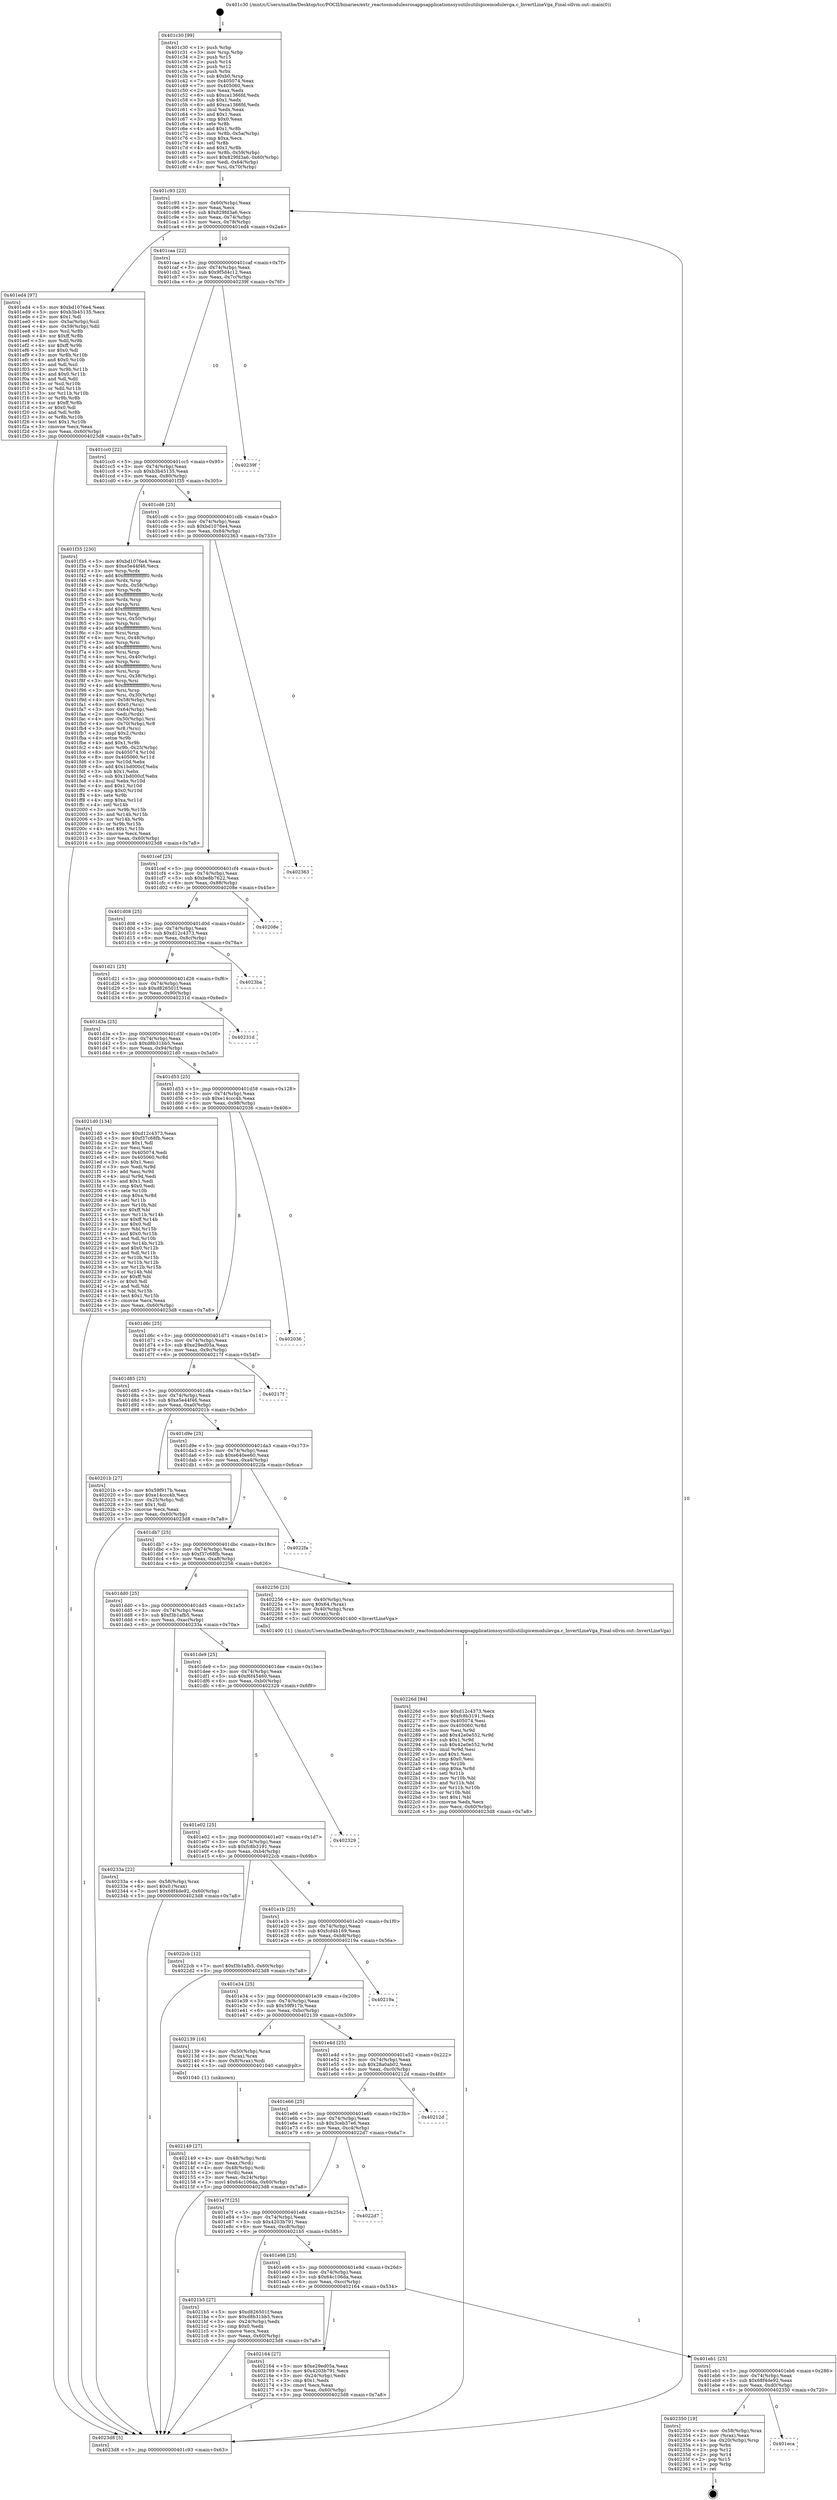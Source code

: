 digraph "0x401c30" {
  label = "0x401c30 (/mnt/c/Users/mathe/Desktop/tcc/POCII/binaries/extr_reactosmodulesrosappsapplicationssysutilsutilspicemodulevga.c_InvertLineVga_Final-ollvm.out::main(0))"
  labelloc = "t"
  node[shape=record]

  Entry [label="",width=0.3,height=0.3,shape=circle,fillcolor=black,style=filled]
  "0x401c93" [label="{
     0x401c93 [23]\l
     | [instrs]\l
     &nbsp;&nbsp;0x401c93 \<+3\>: mov -0x60(%rbp),%eax\l
     &nbsp;&nbsp;0x401c96 \<+2\>: mov %eax,%ecx\l
     &nbsp;&nbsp;0x401c98 \<+6\>: sub $0x829fd3a6,%ecx\l
     &nbsp;&nbsp;0x401c9e \<+3\>: mov %eax,-0x74(%rbp)\l
     &nbsp;&nbsp;0x401ca1 \<+3\>: mov %ecx,-0x78(%rbp)\l
     &nbsp;&nbsp;0x401ca4 \<+6\>: je 0000000000401ed4 \<main+0x2a4\>\l
  }"]
  "0x401ed4" [label="{
     0x401ed4 [97]\l
     | [instrs]\l
     &nbsp;&nbsp;0x401ed4 \<+5\>: mov $0xbd1076e4,%eax\l
     &nbsp;&nbsp;0x401ed9 \<+5\>: mov $0xb3b45135,%ecx\l
     &nbsp;&nbsp;0x401ede \<+2\>: mov $0x1,%dl\l
     &nbsp;&nbsp;0x401ee0 \<+4\>: mov -0x5a(%rbp),%sil\l
     &nbsp;&nbsp;0x401ee4 \<+4\>: mov -0x59(%rbp),%dil\l
     &nbsp;&nbsp;0x401ee8 \<+3\>: mov %sil,%r8b\l
     &nbsp;&nbsp;0x401eeb \<+4\>: xor $0xff,%r8b\l
     &nbsp;&nbsp;0x401eef \<+3\>: mov %dil,%r9b\l
     &nbsp;&nbsp;0x401ef2 \<+4\>: xor $0xff,%r9b\l
     &nbsp;&nbsp;0x401ef6 \<+3\>: xor $0x0,%dl\l
     &nbsp;&nbsp;0x401ef9 \<+3\>: mov %r8b,%r10b\l
     &nbsp;&nbsp;0x401efc \<+4\>: and $0x0,%r10b\l
     &nbsp;&nbsp;0x401f00 \<+3\>: and %dl,%sil\l
     &nbsp;&nbsp;0x401f03 \<+3\>: mov %r9b,%r11b\l
     &nbsp;&nbsp;0x401f06 \<+4\>: and $0x0,%r11b\l
     &nbsp;&nbsp;0x401f0a \<+3\>: and %dl,%dil\l
     &nbsp;&nbsp;0x401f0d \<+3\>: or %sil,%r10b\l
     &nbsp;&nbsp;0x401f10 \<+3\>: or %dil,%r11b\l
     &nbsp;&nbsp;0x401f13 \<+3\>: xor %r11b,%r10b\l
     &nbsp;&nbsp;0x401f16 \<+3\>: or %r9b,%r8b\l
     &nbsp;&nbsp;0x401f19 \<+4\>: xor $0xff,%r8b\l
     &nbsp;&nbsp;0x401f1d \<+3\>: or $0x0,%dl\l
     &nbsp;&nbsp;0x401f20 \<+3\>: and %dl,%r8b\l
     &nbsp;&nbsp;0x401f23 \<+3\>: or %r8b,%r10b\l
     &nbsp;&nbsp;0x401f26 \<+4\>: test $0x1,%r10b\l
     &nbsp;&nbsp;0x401f2a \<+3\>: cmovne %ecx,%eax\l
     &nbsp;&nbsp;0x401f2d \<+3\>: mov %eax,-0x60(%rbp)\l
     &nbsp;&nbsp;0x401f30 \<+5\>: jmp 00000000004023d8 \<main+0x7a8\>\l
  }"]
  "0x401caa" [label="{
     0x401caa [22]\l
     | [instrs]\l
     &nbsp;&nbsp;0x401caa \<+5\>: jmp 0000000000401caf \<main+0x7f\>\l
     &nbsp;&nbsp;0x401caf \<+3\>: mov -0x74(%rbp),%eax\l
     &nbsp;&nbsp;0x401cb2 \<+5\>: sub $0x9f5d4c12,%eax\l
     &nbsp;&nbsp;0x401cb7 \<+3\>: mov %eax,-0x7c(%rbp)\l
     &nbsp;&nbsp;0x401cba \<+6\>: je 000000000040239f \<main+0x76f\>\l
  }"]
  "0x4023d8" [label="{
     0x4023d8 [5]\l
     | [instrs]\l
     &nbsp;&nbsp;0x4023d8 \<+5\>: jmp 0000000000401c93 \<main+0x63\>\l
  }"]
  "0x401c30" [label="{
     0x401c30 [99]\l
     | [instrs]\l
     &nbsp;&nbsp;0x401c30 \<+1\>: push %rbp\l
     &nbsp;&nbsp;0x401c31 \<+3\>: mov %rsp,%rbp\l
     &nbsp;&nbsp;0x401c34 \<+2\>: push %r15\l
     &nbsp;&nbsp;0x401c36 \<+2\>: push %r14\l
     &nbsp;&nbsp;0x401c38 \<+2\>: push %r12\l
     &nbsp;&nbsp;0x401c3a \<+1\>: push %rbx\l
     &nbsp;&nbsp;0x401c3b \<+7\>: sub $0xb0,%rsp\l
     &nbsp;&nbsp;0x401c42 \<+7\>: mov 0x405074,%eax\l
     &nbsp;&nbsp;0x401c49 \<+7\>: mov 0x405060,%ecx\l
     &nbsp;&nbsp;0x401c50 \<+2\>: mov %eax,%edx\l
     &nbsp;&nbsp;0x401c52 \<+6\>: sub $0xca1366fd,%edx\l
     &nbsp;&nbsp;0x401c58 \<+3\>: sub $0x1,%edx\l
     &nbsp;&nbsp;0x401c5b \<+6\>: add $0xca1366fd,%edx\l
     &nbsp;&nbsp;0x401c61 \<+3\>: imul %edx,%eax\l
     &nbsp;&nbsp;0x401c64 \<+3\>: and $0x1,%eax\l
     &nbsp;&nbsp;0x401c67 \<+3\>: cmp $0x0,%eax\l
     &nbsp;&nbsp;0x401c6a \<+4\>: sete %r8b\l
     &nbsp;&nbsp;0x401c6e \<+4\>: and $0x1,%r8b\l
     &nbsp;&nbsp;0x401c72 \<+4\>: mov %r8b,-0x5a(%rbp)\l
     &nbsp;&nbsp;0x401c76 \<+3\>: cmp $0xa,%ecx\l
     &nbsp;&nbsp;0x401c79 \<+4\>: setl %r8b\l
     &nbsp;&nbsp;0x401c7d \<+4\>: and $0x1,%r8b\l
     &nbsp;&nbsp;0x401c81 \<+4\>: mov %r8b,-0x59(%rbp)\l
     &nbsp;&nbsp;0x401c85 \<+7\>: movl $0x829fd3a6,-0x60(%rbp)\l
     &nbsp;&nbsp;0x401c8c \<+3\>: mov %edi,-0x64(%rbp)\l
     &nbsp;&nbsp;0x401c8f \<+4\>: mov %rsi,-0x70(%rbp)\l
  }"]
  Exit [label="",width=0.3,height=0.3,shape=circle,fillcolor=black,style=filled,peripheries=2]
  "0x40239f" [label="{
     0x40239f\l
  }", style=dashed]
  "0x401cc0" [label="{
     0x401cc0 [22]\l
     | [instrs]\l
     &nbsp;&nbsp;0x401cc0 \<+5\>: jmp 0000000000401cc5 \<main+0x95\>\l
     &nbsp;&nbsp;0x401cc5 \<+3\>: mov -0x74(%rbp),%eax\l
     &nbsp;&nbsp;0x401cc8 \<+5\>: sub $0xb3b45135,%eax\l
     &nbsp;&nbsp;0x401ccd \<+3\>: mov %eax,-0x80(%rbp)\l
     &nbsp;&nbsp;0x401cd0 \<+6\>: je 0000000000401f35 \<main+0x305\>\l
  }"]
  "0x401eca" [label="{
     0x401eca\l
  }", style=dashed]
  "0x401f35" [label="{
     0x401f35 [230]\l
     | [instrs]\l
     &nbsp;&nbsp;0x401f35 \<+5\>: mov $0xbd1076e4,%eax\l
     &nbsp;&nbsp;0x401f3a \<+5\>: mov $0xe5e44f46,%ecx\l
     &nbsp;&nbsp;0x401f3f \<+3\>: mov %rsp,%rdx\l
     &nbsp;&nbsp;0x401f42 \<+4\>: add $0xfffffffffffffff0,%rdx\l
     &nbsp;&nbsp;0x401f46 \<+3\>: mov %rdx,%rsp\l
     &nbsp;&nbsp;0x401f49 \<+4\>: mov %rdx,-0x58(%rbp)\l
     &nbsp;&nbsp;0x401f4d \<+3\>: mov %rsp,%rdx\l
     &nbsp;&nbsp;0x401f50 \<+4\>: add $0xfffffffffffffff0,%rdx\l
     &nbsp;&nbsp;0x401f54 \<+3\>: mov %rdx,%rsp\l
     &nbsp;&nbsp;0x401f57 \<+3\>: mov %rsp,%rsi\l
     &nbsp;&nbsp;0x401f5a \<+4\>: add $0xfffffffffffffff0,%rsi\l
     &nbsp;&nbsp;0x401f5e \<+3\>: mov %rsi,%rsp\l
     &nbsp;&nbsp;0x401f61 \<+4\>: mov %rsi,-0x50(%rbp)\l
     &nbsp;&nbsp;0x401f65 \<+3\>: mov %rsp,%rsi\l
     &nbsp;&nbsp;0x401f68 \<+4\>: add $0xfffffffffffffff0,%rsi\l
     &nbsp;&nbsp;0x401f6c \<+3\>: mov %rsi,%rsp\l
     &nbsp;&nbsp;0x401f6f \<+4\>: mov %rsi,-0x48(%rbp)\l
     &nbsp;&nbsp;0x401f73 \<+3\>: mov %rsp,%rsi\l
     &nbsp;&nbsp;0x401f76 \<+4\>: add $0xfffffffffffffff0,%rsi\l
     &nbsp;&nbsp;0x401f7a \<+3\>: mov %rsi,%rsp\l
     &nbsp;&nbsp;0x401f7d \<+4\>: mov %rsi,-0x40(%rbp)\l
     &nbsp;&nbsp;0x401f81 \<+3\>: mov %rsp,%rsi\l
     &nbsp;&nbsp;0x401f84 \<+4\>: add $0xfffffffffffffff0,%rsi\l
     &nbsp;&nbsp;0x401f88 \<+3\>: mov %rsi,%rsp\l
     &nbsp;&nbsp;0x401f8b \<+4\>: mov %rsi,-0x38(%rbp)\l
     &nbsp;&nbsp;0x401f8f \<+3\>: mov %rsp,%rsi\l
     &nbsp;&nbsp;0x401f92 \<+4\>: add $0xfffffffffffffff0,%rsi\l
     &nbsp;&nbsp;0x401f96 \<+3\>: mov %rsi,%rsp\l
     &nbsp;&nbsp;0x401f99 \<+4\>: mov %rsi,-0x30(%rbp)\l
     &nbsp;&nbsp;0x401f9d \<+4\>: mov -0x58(%rbp),%rsi\l
     &nbsp;&nbsp;0x401fa1 \<+6\>: movl $0x0,(%rsi)\l
     &nbsp;&nbsp;0x401fa7 \<+3\>: mov -0x64(%rbp),%edi\l
     &nbsp;&nbsp;0x401faa \<+2\>: mov %edi,(%rdx)\l
     &nbsp;&nbsp;0x401fac \<+4\>: mov -0x50(%rbp),%rsi\l
     &nbsp;&nbsp;0x401fb0 \<+4\>: mov -0x70(%rbp),%r8\l
     &nbsp;&nbsp;0x401fb4 \<+3\>: mov %r8,(%rsi)\l
     &nbsp;&nbsp;0x401fb7 \<+3\>: cmpl $0x2,(%rdx)\l
     &nbsp;&nbsp;0x401fba \<+4\>: setne %r9b\l
     &nbsp;&nbsp;0x401fbe \<+4\>: and $0x1,%r9b\l
     &nbsp;&nbsp;0x401fc2 \<+4\>: mov %r9b,-0x25(%rbp)\l
     &nbsp;&nbsp;0x401fc6 \<+8\>: mov 0x405074,%r10d\l
     &nbsp;&nbsp;0x401fce \<+8\>: mov 0x405060,%r11d\l
     &nbsp;&nbsp;0x401fd6 \<+3\>: mov %r10d,%ebx\l
     &nbsp;&nbsp;0x401fd9 \<+6\>: add $0x1bd000cf,%ebx\l
     &nbsp;&nbsp;0x401fdf \<+3\>: sub $0x1,%ebx\l
     &nbsp;&nbsp;0x401fe2 \<+6\>: sub $0x1bd000cf,%ebx\l
     &nbsp;&nbsp;0x401fe8 \<+4\>: imul %ebx,%r10d\l
     &nbsp;&nbsp;0x401fec \<+4\>: and $0x1,%r10d\l
     &nbsp;&nbsp;0x401ff0 \<+4\>: cmp $0x0,%r10d\l
     &nbsp;&nbsp;0x401ff4 \<+4\>: sete %r9b\l
     &nbsp;&nbsp;0x401ff8 \<+4\>: cmp $0xa,%r11d\l
     &nbsp;&nbsp;0x401ffc \<+4\>: setl %r14b\l
     &nbsp;&nbsp;0x402000 \<+3\>: mov %r9b,%r15b\l
     &nbsp;&nbsp;0x402003 \<+3\>: and %r14b,%r15b\l
     &nbsp;&nbsp;0x402006 \<+3\>: xor %r14b,%r9b\l
     &nbsp;&nbsp;0x402009 \<+3\>: or %r9b,%r15b\l
     &nbsp;&nbsp;0x40200c \<+4\>: test $0x1,%r15b\l
     &nbsp;&nbsp;0x402010 \<+3\>: cmovne %ecx,%eax\l
     &nbsp;&nbsp;0x402013 \<+3\>: mov %eax,-0x60(%rbp)\l
     &nbsp;&nbsp;0x402016 \<+5\>: jmp 00000000004023d8 \<main+0x7a8\>\l
  }"]
  "0x401cd6" [label="{
     0x401cd6 [25]\l
     | [instrs]\l
     &nbsp;&nbsp;0x401cd6 \<+5\>: jmp 0000000000401cdb \<main+0xab\>\l
     &nbsp;&nbsp;0x401cdb \<+3\>: mov -0x74(%rbp),%eax\l
     &nbsp;&nbsp;0x401cde \<+5\>: sub $0xbd1076e4,%eax\l
     &nbsp;&nbsp;0x401ce3 \<+6\>: mov %eax,-0x84(%rbp)\l
     &nbsp;&nbsp;0x401ce9 \<+6\>: je 0000000000402363 \<main+0x733\>\l
  }"]
  "0x402350" [label="{
     0x402350 [19]\l
     | [instrs]\l
     &nbsp;&nbsp;0x402350 \<+4\>: mov -0x58(%rbp),%rax\l
     &nbsp;&nbsp;0x402354 \<+2\>: mov (%rax),%eax\l
     &nbsp;&nbsp;0x402356 \<+4\>: lea -0x20(%rbp),%rsp\l
     &nbsp;&nbsp;0x40235a \<+1\>: pop %rbx\l
     &nbsp;&nbsp;0x40235b \<+2\>: pop %r12\l
     &nbsp;&nbsp;0x40235d \<+2\>: pop %r14\l
     &nbsp;&nbsp;0x40235f \<+2\>: pop %r15\l
     &nbsp;&nbsp;0x402361 \<+1\>: pop %rbp\l
     &nbsp;&nbsp;0x402362 \<+1\>: ret\l
  }"]
  "0x402363" [label="{
     0x402363\l
  }", style=dashed]
  "0x401cef" [label="{
     0x401cef [25]\l
     | [instrs]\l
     &nbsp;&nbsp;0x401cef \<+5\>: jmp 0000000000401cf4 \<main+0xc4\>\l
     &nbsp;&nbsp;0x401cf4 \<+3\>: mov -0x74(%rbp),%eax\l
     &nbsp;&nbsp;0x401cf7 \<+5\>: sub $0xbe8b7622,%eax\l
     &nbsp;&nbsp;0x401cfc \<+6\>: mov %eax,-0x88(%rbp)\l
     &nbsp;&nbsp;0x401d02 \<+6\>: je 000000000040208e \<main+0x45e\>\l
  }"]
  "0x40226d" [label="{
     0x40226d [94]\l
     | [instrs]\l
     &nbsp;&nbsp;0x40226d \<+5\>: mov $0xd12c4373,%ecx\l
     &nbsp;&nbsp;0x402272 \<+5\>: mov $0xfc8b3191,%edx\l
     &nbsp;&nbsp;0x402277 \<+7\>: mov 0x405074,%esi\l
     &nbsp;&nbsp;0x40227e \<+8\>: mov 0x405060,%r8d\l
     &nbsp;&nbsp;0x402286 \<+3\>: mov %esi,%r9d\l
     &nbsp;&nbsp;0x402289 \<+7\>: add $0x42e0e552,%r9d\l
     &nbsp;&nbsp;0x402290 \<+4\>: sub $0x1,%r9d\l
     &nbsp;&nbsp;0x402294 \<+7\>: sub $0x42e0e552,%r9d\l
     &nbsp;&nbsp;0x40229b \<+4\>: imul %r9d,%esi\l
     &nbsp;&nbsp;0x40229f \<+3\>: and $0x1,%esi\l
     &nbsp;&nbsp;0x4022a2 \<+3\>: cmp $0x0,%esi\l
     &nbsp;&nbsp;0x4022a5 \<+4\>: sete %r10b\l
     &nbsp;&nbsp;0x4022a9 \<+4\>: cmp $0xa,%r8d\l
     &nbsp;&nbsp;0x4022ad \<+4\>: setl %r11b\l
     &nbsp;&nbsp;0x4022b1 \<+3\>: mov %r10b,%bl\l
     &nbsp;&nbsp;0x4022b4 \<+3\>: and %r11b,%bl\l
     &nbsp;&nbsp;0x4022b7 \<+3\>: xor %r11b,%r10b\l
     &nbsp;&nbsp;0x4022ba \<+3\>: or %r10b,%bl\l
     &nbsp;&nbsp;0x4022bd \<+3\>: test $0x1,%bl\l
     &nbsp;&nbsp;0x4022c0 \<+3\>: cmovne %edx,%ecx\l
     &nbsp;&nbsp;0x4022c3 \<+3\>: mov %ecx,-0x60(%rbp)\l
     &nbsp;&nbsp;0x4022c6 \<+5\>: jmp 00000000004023d8 \<main+0x7a8\>\l
  }"]
  "0x40208e" [label="{
     0x40208e\l
  }", style=dashed]
  "0x401d08" [label="{
     0x401d08 [25]\l
     | [instrs]\l
     &nbsp;&nbsp;0x401d08 \<+5\>: jmp 0000000000401d0d \<main+0xdd\>\l
     &nbsp;&nbsp;0x401d0d \<+3\>: mov -0x74(%rbp),%eax\l
     &nbsp;&nbsp;0x401d10 \<+5\>: sub $0xd12c4373,%eax\l
     &nbsp;&nbsp;0x401d15 \<+6\>: mov %eax,-0x8c(%rbp)\l
     &nbsp;&nbsp;0x401d1b \<+6\>: je 00000000004023ba \<main+0x78a\>\l
  }"]
  "0x401eb1" [label="{
     0x401eb1 [25]\l
     | [instrs]\l
     &nbsp;&nbsp;0x401eb1 \<+5\>: jmp 0000000000401eb6 \<main+0x286\>\l
     &nbsp;&nbsp;0x401eb6 \<+3\>: mov -0x74(%rbp),%eax\l
     &nbsp;&nbsp;0x401eb9 \<+5\>: sub $0x68f4de92,%eax\l
     &nbsp;&nbsp;0x401ebe \<+6\>: mov %eax,-0xd0(%rbp)\l
     &nbsp;&nbsp;0x401ec4 \<+6\>: je 0000000000402350 \<main+0x720\>\l
  }"]
  "0x4023ba" [label="{
     0x4023ba\l
  }", style=dashed]
  "0x401d21" [label="{
     0x401d21 [25]\l
     | [instrs]\l
     &nbsp;&nbsp;0x401d21 \<+5\>: jmp 0000000000401d26 \<main+0xf6\>\l
     &nbsp;&nbsp;0x401d26 \<+3\>: mov -0x74(%rbp),%eax\l
     &nbsp;&nbsp;0x401d29 \<+5\>: sub $0xd826501f,%eax\l
     &nbsp;&nbsp;0x401d2e \<+6\>: mov %eax,-0x90(%rbp)\l
     &nbsp;&nbsp;0x401d34 \<+6\>: je 000000000040231d \<main+0x6ed\>\l
  }"]
  "0x402164" [label="{
     0x402164 [27]\l
     | [instrs]\l
     &nbsp;&nbsp;0x402164 \<+5\>: mov $0xe29ed05a,%eax\l
     &nbsp;&nbsp;0x402169 \<+5\>: mov $0x4203b791,%ecx\l
     &nbsp;&nbsp;0x40216e \<+3\>: mov -0x24(%rbp),%edx\l
     &nbsp;&nbsp;0x402171 \<+3\>: cmp $0x1,%edx\l
     &nbsp;&nbsp;0x402174 \<+3\>: cmovl %ecx,%eax\l
     &nbsp;&nbsp;0x402177 \<+3\>: mov %eax,-0x60(%rbp)\l
     &nbsp;&nbsp;0x40217a \<+5\>: jmp 00000000004023d8 \<main+0x7a8\>\l
  }"]
  "0x40231d" [label="{
     0x40231d\l
  }", style=dashed]
  "0x401d3a" [label="{
     0x401d3a [25]\l
     | [instrs]\l
     &nbsp;&nbsp;0x401d3a \<+5\>: jmp 0000000000401d3f \<main+0x10f\>\l
     &nbsp;&nbsp;0x401d3f \<+3\>: mov -0x74(%rbp),%eax\l
     &nbsp;&nbsp;0x401d42 \<+5\>: sub $0xd8b31bb5,%eax\l
     &nbsp;&nbsp;0x401d47 \<+6\>: mov %eax,-0x94(%rbp)\l
     &nbsp;&nbsp;0x401d4d \<+6\>: je 00000000004021d0 \<main+0x5a0\>\l
  }"]
  "0x401e98" [label="{
     0x401e98 [25]\l
     | [instrs]\l
     &nbsp;&nbsp;0x401e98 \<+5\>: jmp 0000000000401e9d \<main+0x26d\>\l
     &nbsp;&nbsp;0x401e9d \<+3\>: mov -0x74(%rbp),%eax\l
     &nbsp;&nbsp;0x401ea0 \<+5\>: sub $0x64c106da,%eax\l
     &nbsp;&nbsp;0x401ea5 \<+6\>: mov %eax,-0xcc(%rbp)\l
     &nbsp;&nbsp;0x401eab \<+6\>: je 0000000000402164 \<main+0x534\>\l
  }"]
  "0x4021d0" [label="{
     0x4021d0 [134]\l
     | [instrs]\l
     &nbsp;&nbsp;0x4021d0 \<+5\>: mov $0xd12c4373,%eax\l
     &nbsp;&nbsp;0x4021d5 \<+5\>: mov $0xf37c68fb,%ecx\l
     &nbsp;&nbsp;0x4021da \<+2\>: mov $0x1,%dl\l
     &nbsp;&nbsp;0x4021dc \<+2\>: xor %esi,%esi\l
     &nbsp;&nbsp;0x4021de \<+7\>: mov 0x405074,%edi\l
     &nbsp;&nbsp;0x4021e5 \<+8\>: mov 0x405060,%r8d\l
     &nbsp;&nbsp;0x4021ed \<+3\>: sub $0x1,%esi\l
     &nbsp;&nbsp;0x4021f0 \<+3\>: mov %edi,%r9d\l
     &nbsp;&nbsp;0x4021f3 \<+3\>: add %esi,%r9d\l
     &nbsp;&nbsp;0x4021f6 \<+4\>: imul %r9d,%edi\l
     &nbsp;&nbsp;0x4021fa \<+3\>: and $0x1,%edi\l
     &nbsp;&nbsp;0x4021fd \<+3\>: cmp $0x0,%edi\l
     &nbsp;&nbsp;0x402200 \<+4\>: sete %r10b\l
     &nbsp;&nbsp;0x402204 \<+4\>: cmp $0xa,%r8d\l
     &nbsp;&nbsp;0x402208 \<+4\>: setl %r11b\l
     &nbsp;&nbsp;0x40220c \<+3\>: mov %r10b,%bl\l
     &nbsp;&nbsp;0x40220f \<+3\>: xor $0xff,%bl\l
     &nbsp;&nbsp;0x402212 \<+3\>: mov %r11b,%r14b\l
     &nbsp;&nbsp;0x402215 \<+4\>: xor $0xff,%r14b\l
     &nbsp;&nbsp;0x402219 \<+3\>: xor $0x0,%dl\l
     &nbsp;&nbsp;0x40221c \<+3\>: mov %bl,%r15b\l
     &nbsp;&nbsp;0x40221f \<+4\>: and $0x0,%r15b\l
     &nbsp;&nbsp;0x402223 \<+3\>: and %dl,%r10b\l
     &nbsp;&nbsp;0x402226 \<+3\>: mov %r14b,%r12b\l
     &nbsp;&nbsp;0x402229 \<+4\>: and $0x0,%r12b\l
     &nbsp;&nbsp;0x40222d \<+3\>: and %dl,%r11b\l
     &nbsp;&nbsp;0x402230 \<+3\>: or %r10b,%r15b\l
     &nbsp;&nbsp;0x402233 \<+3\>: or %r11b,%r12b\l
     &nbsp;&nbsp;0x402236 \<+3\>: xor %r12b,%r15b\l
     &nbsp;&nbsp;0x402239 \<+3\>: or %r14b,%bl\l
     &nbsp;&nbsp;0x40223c \<+3\>: xor $0xff,%bl\l
     &nbsp;&nbsp;0x40223f \<+3\>: or $0x0,%dl\l
     &nbsp;&nbsp;0x402242 \<+2\>: and %dl,%bl\l
     &nbsp;&nbsp;0x402244 \<+3\>: or %bl,%r15b\l
     &nbsp;&nbsp;0x402247 \<+4\>: test $0x1,%r15b\l
     &nbsp;&nbsp;0x40224b \<+3\>: cmovne %ecx,%eax\l
     &nbsp;&nbsp;0x40224e \<+3\>: mov %eax,-0x60(%rbp)\l
     &nbsp;&nbsp;0x402251 \<+5\>: jmp 00000000004023d8 \<main+0x7a8\>\l
  }"]
  "0x401d53" [label="{
     0x401d53 [25]\l
     | [instrs]\l
     &nbsp;&nbsp;0x401d53 \<+5\>: jmp 0000000000401d58 \<main+0x128\>\l
     &nbsp;&nbsp;0x401d58 \<+3\>: mov -0x74(%rbp),%eax\l
     &nbsp;&nbsp;0x401d5b \<+5\>: sub $0xe14ccc4b,%eax\l
     &nbsp;&nbsp;0x401d60 \<+6\>: mov %eax,-0x98(%rbp)\l
     &nbsp;&nbsp;0x401d66 \<+6\>: je 0000000000402036 \<main+0x406\>\l
  }"]
  "0x4021b5" [label="{
     0x4021b5 [27]\l
     | [instrs]\l
     &nbsp;&nbsp;0x4021b5 \<+5\>: mov $0xd826501f,%eax\l
     &nbsp;&nbsp;0x4021ba \<+5\>: mov $0xd8b31bb5,%ecx\l
     &nbsp;&nbsp;0x4021bf \<+3\>: mov -0x24(%rbp),%edx\l
     &nbsp;&nbsp;0x4021c2 \<+3\>: cmp $0x0,%edx\l
     &nbsp;&nbsp;0x4021c5 \<+3\>: cmove %ecx,%eax\l
     &nbsp;&nbsp;0x4021c8 \<+3\>: mov %eax,-0x60(%rbp)\l
     &nbsp;&nbsp;0x4021cb \<+5\>: jmp 00000000004023d8 \<main+0x7a8\>\l
  }"]
  "0x402036" [label="{
     0x402036\l
  }", style=dashed]
  "0x401d6c" [label="{
     0x401d6c [25]\l
     | [instrs]\l
     &nbsp;&nbsp;0x401d6c \<+5\>: jmp 0000000000401d71 \<main+0x141\>\l
     &nbsp;&nbsp;0x401d71 \<+3\>: mov -0x74(%rbp),%eax\l
     &nbsp;&nbsp;0x401d74 \<+5\>: sub $0xe29ed05a,%eax\l
     &nbsp;&nbsp;0x401d79 \<+6\>: mov %eax,-0x9c(%rbp)\l
     &nbsp;&nbsp;0x401d7f \<+6\>: je 000000000040217f \<main+0x54f\>\l
  }"]
  "0x401e7f" [label="{
     0x401e7f [25]\l
     | [instrs]\l
     &nbsp;&nbsp;0x401e7f \<+5\>: jmp 0000000000401e84 \<main+0x254\>\l
     &nbsp;&nbsp;0x401e84 \<+3\>: mov -0x74(%rbp),%eax\l
     &nbsp;&nbsp;0x401e87 \<+5\>: sub $0x4203b791,%eax\l
     &nbsp;&nbsp;0x401e8c \<+6\>: mov %eax,-0xc8(%rbp)\l
     &nbsp;&nbsp;0x401e92 \<+6\>: je 00000000004021b5 \<main+0x585\>\l
  }"]
  "0x40217f" [label="{
     0x40217f\l
  }", style=dashed]
  "0x401d85" [label="{
     0x401d85 [25]\l
     | [instrs]\l
     &nbsp;&nbsp;0x401d85 \<+5\>: jmp 0000000000401d8a \<main+0x15a\>\l
     &nbsp;&nbsp;0x401d8a \<+3\>: mov -0x74(%rbp),%eax\l
     &nbsp;&nbsp;0x401d8d \<+5\>: sub $0xe5e44f46,%eax\l
     &nbsp;&nbsp;0x401d92 \<+6\>: mov %eax,-0xa0(%rbp)\l
     &nbsp;&nbsp;0x401d98 \<+6\>: je 000000000040201b \<main+0x3eb\>\l
  }"]
  "0x4022d7" [label="{
     0x4022d7\l
  }", style=dashed]
  "0x40201b" [label="{
     0x40201b [27]\l
     | [instrs]\l
     &nbsp;&nbsp;0x40201b \<+5\>: mov $0x59f917b,%eax\l
     &nbsp;&nbsp;0x402020 \<+5\>: mov $0xe14ccc4b,%ecx\l
     &nbsp;&nbsp;0x402025 \<+3\>: mov -0x25(%rbp),%dl\l
     &nbsp;&nbsp;0x402028 \<+3\>: test $0x1,%dl\l
     &nbsp;&nbsp;0x40202b \<+3\>: cmovne %ecx,%eax\l
     &nbsp;&nbsp;0x40202e \<+3\>: mov %eax,-0x60(%rbp)\l
     &nbsp;&nbsp;0x402031 \<+5\>: jmp 00000000004023d8 \<main+0x7a8\>\l
  }"]
  "0x401d9e" [label="{
     0x401d9e [25]\l
     | [instrs]\l
     &nbsp;&nbsp;0x401d9e \<+5\>: jmp 0000000000401da3 \<main+0x173\>\l
     &nbsp;&nbsp;0x401da3 \<+3\>: mov -0x74(%rbp),%eax\l
     &nbsp;&nbsp;0x401da6 \<+5\>: sub $0xe640ee60,%eax\l
     &nbsp;&nbsp;0x401dab \<+6\>: mov %eax,-0xa4(%rbp)\l
     &nbsp;&nbsp;0x401db1 \<+6\>: je 00000000004022fa \<main+0x6ca\>\l
  }"]
  "0x401e66" [label="{
     0x401e66 [25]\l
     | [instrs]\l
     &nbsp;&nbsp;0x401e66 \<+5\>: jmp 0000000000401e6b \<main+0x23b\>\l
     &nbsp;&nbsp;0x401e6b \<+3\>: mov -0x74(%rbp),%eax\l
     &nbsp;&nbsp;0x401e6e \<+5\>: sub $0x3ceb37e6,%eax\l
     &nbsp;&nbsp;0x401e73 \<+6\>: mov %eax,-0xc4(%rbp)\l
     &nbsp;&nbsp;0x401e79 \<+6\>: je 00000000004022d7 \<main+0x6a7\>\l
  }"]
  "0x4022fa" [label="{
     0x4022fa\l
  }", style=dashed]
  "0x401db7" [label="{
     0x401db7 [25]\l
     | [instrs]\l
     &nbsp;&nbsp;0x401db7 \<+5\>: jmp 0000000000401dbc \<main+0x18c\>\l
     &nbsp;&nbsp;0x401dbc \<+3\>: mov -0x74(%rbp),%eax\l
     &nbsp;&nbsp;0x401dbf \<+5\>: sub $0xf37c68fb,%eax\l
     &nbsp;&nbsp;0x401dc4 \<+6\>: mov %eax,-0xa8(%rbp)\l
     &nbsp;&nbsp;0x401dca \<+6\>: je 0000000000402256 \<main+0x626\>\l
  }"]
  "0x40212d" [label="{
     0x40212d\l
  }", style=dashed]
  "0x402256" [label="{
     0x402256 [23]\l
     | [instrs]\l
     &nbsp;&nbsp;0x402256 \<+4\>: mov -0x40(%rbp),%rax\l
     &nbsp;&nbsp;0x40225a \<+7\>: movq $0x64,(%rax)\l
     &nbsp;&nbsp;0x402261 \<+4\>: mov -0x40(%rbp),%rax\l
     &nbsp;&nbsp;0x402265 \<+3\>: mov (%rax),%rdi\l
     &nbsp;&nbsp;0x402268 \<+5\>: call 0000000000401400 \<InvertLineVga\>\l
     | [calls]\l
     &nbsp;&nbsp;0x401400 \{1\} (/mnt/c/Users/mathe/Desktop/tcc/POCII/binaries/extr_reactosmodulesrosappsapplicationssysutilsutilspicemodulevga.c_InvertLineVga_Final-ollvm.out::InvertLineVga)\l
  }"]
  "0x401dd0" [label="{
     0x401dd0 [25]\l
     | [instrs]\l
     &nbsp;&nbsp;0x401dd0 \<+5\>: jmp 0000000000401dd5 \<main+0x1a5\>\l
     &nbsp;&nbsp;0x401dd5 \<+3\>: mov -0x74(%rbp),%eax\l
     &nbsp;&nbsp;0x401dd8 \<+5\>: sub $0xf3b1afb5,%eax\l
     &nbsp;&nbsp;0x401ddd \<+6\>: mov %eax,-0xac(%rbp)\l
     &nbsp;&nbsp;0x401de3 \<+6\>: je 000000000040233a \<main+0x70a\>\l
  }"]
  "0x402149" [label="{
     0x402149 [27]\l
     | [instrs]\l
     &nbsp;&nbsp;0x402149 \<+4\>: mov -0x48(%rbp),%rdi\l
     &nbsp;&nbsp;0x40214d \<+2\>: mov %eax,(%rdi)\l
     &nbsp;&nbsp;0x40214f \<+4\>: mov -0x48(%rbp),%rdi\l
     &nbsp;&nbsp;0x402153 \<+2\>: mov (%rdi),%eax\l
     &nbsp;&nbsp;0x402155 \<+3\>: mov %eax,-0x24(%rbp)\l
     &nbsp;&nbsp;0x402158 \<+7\>: movl $0x64c106da,-0x60(%rbp)\l
     &nbsp;&nbsp;0x40215f \<+5\>: jmp 00000000004023d8 \<main+0x7a8\>\l
  }"]
  "0x40233a" [label="{
     0x40233a [22]\l
     | [instrs]\l
     &nbsp;&nbsp;0x40233a \<+4\>: mov -0x58(%rbp),%rax\l
     &nbsp;&nbsp;0x40233e \<+6\>: movl $0x0,(%rax)\l
     &nbsp;&nbsp;0x402344 \<+7\>: movl $0x68f4de92,-0x60(%rbp)\l
     &nbsp;&nbsp;0x40234b \<+5\>: jmp 00000000004023d8 \<main+0x7a8\>\l
  }"]
  "0x401de9" [label="{
     0x401de9 [25]\l
     | [instrs]\l
     &nbsp;&nbsp;0x401de9 \<+5\>: jmp 0000000000401dee \<main+0x1be\>\l
     &nbsp;&nbsp;0x401dee \<+3\>: mov -0x74(%rbp),%eax\l
     &nbsp;&nbsp;0x401df1 \<+5\>: sub $0xf6f45460,%eax\l
     &nbsp;&nbsp;0x401df6 \<+6\>: mov %eax,-0xb0(%rbp)\l
     &nbsp;&nbsp;0x401dfc \<+6\>: je 0000000000402329 \<main+0x6f9\>\l
  }"]
  "0x401e4d" [label="{
     0x401e4d [25]\l
     | [instrs]\l
     &nbsp;&nbsp;0x401e4d \<+5\>: jmp 0000000000401e52 \<main+0x222\>\l
     &nbsp;&nbsp;0x401e52 \<+3\>: mov -0x74(%rbp),%eax\l
     &nbsp;&nbsp;0x401e55 \<+5\>: sub $0x28a0ab02,%eax\l
     &nbsp;&nbsp;0x401e5a \<+6\>: mov %eax,-0xc0(%rbp)\l
     &nbsp;&nbsp;0x401e60 \<+6\>: je 000000000040212d \<main+0x4fd\>\l
  }"]
  "0x402329" [label="{
     0x402329\l
  }", style=dashed]
  "0x401e02" [label="{
     0x401e02 [25]\l
     | [instrs]\l
     &nbsp;&nbsp;0x401e02 \<+5\>: jmp 0000000000401e07 \<main+0x1d7\>\l
     &nbsp;&nbsp;0x401e07 \<+3\>: mov -0x74(%rbp),%eax\l
     &nbsp;&nbsp;0x401e0a \<+5\>: sub $0xfc8b3191,%eax\l
     &nbsp;&nbsp;0x401e0f \<+6\>: mov %eax,-0xb4(%rbp)\l
     &nbsp;&nbsp;0x401e15 \<+6\>: je 00000000004022cb \<main+0x69b\>\l
  }"]
  "0x402139" [label="{
     0x402139 [16]\l
     | [instrs]\l
     &nbsp;&nbsp;0x402139 \<+4\>: mov -0x50(%rbp),%rax\l
     &nbsp;&nbsp;0x40213d \<+3\>: mov (%rax),%rax\l
     &nbsp;&nbsp;0x402140 \<+4\>: mov 0x8(%rax),%rdi\l
     &nbsp;&nbsp;0x402144 \<+5\>: call 0000000000401040 \<atoi@plt\>\l
     | [calls]\l
     &nbsp;&nbsp;0x401040 \{1\} (unknown)\l
  }"]
  "0x4022cb" [label="{
     0x4022cb [12]\l
     | [instrs]\l
     &nbsp;&nbsp;0x4022cb \<+7\>: movl $0xf3b1afb5,-0x60(%rbp)\l
     &nbsp;&nbsp;0x4022d2 \<+5\>: jmp 00000000004023d8 \<main+0x7a8\>\l
  }"]
  "0x401e1b" [label="{
     0x401e1b [25]\l
     | [instrs]\l
     &nbsp;&nbsp;0x401e1b \<+5\>: jmp 0000000000401e20 \<main+0x1f0\>\l
     &nbsp;&nbsp;0x401e20 \<+3\>: mov -0x74(%rbp),%eax\l
     &nbsp;&nbsp;0x401e23 \<+5\>: sub $0xfcd4b169,%eax\l
     &nbsp;&nbsp;0x401e28 \<+6\>: mov %eax,-0xb8(%rbp)\l
     &nbsp;&nbsp;0x401e2e \<+6\>: je 000000000040219a \<main+0x56a\>\l
  }"]
  "0x401e34" [label="{
     0x401e34 [25]\l
     | [instrs]\l
     &nbsp;&nbsp;0x401e34 \<+5\>: jmp 0000000000401e39 \<main+0x209\>\l
     &nbsp;&nbsp;0x401e39 \<+3\>: mov -0x74(%rbp),%eax\l
     &nbsp;&nbsp;0x401e3c \<+5\>: sub $0x59f917b,%eax\l
     &nbsp;&nbsp;0x401e41 \<+6\>: mov %eax,-0xbc(%rbp)\l
     &nbsp;&nbsp;0x401e47 \<+6\>: je 0000000000402139 \<main+0x509\>\l
  }"]
  "0x40219a" [label="{
     0x40219a\l
  }", style=dashed]
  Entry -> "0x401c30" [label=" 1"]
  "0x401c93" -> "0x401ed4" [label=" 1"]
  "0x401c93" -> "0x401caa" [label=" 10"]
  "0x401ed4" -> "0x4023d8" [label=" 1"]
  "0x401c30" -> "0x401c93" [label=" 1"]
  "0x4023d8" -> "0x401c93" [label=" 10"]
  "0x402350" -> Exit [label=" 1"]
  "0x401caa" -> "0x40239f" [label=" 0"]
  "0x401caa" -> "0x401cc0" [label=" 10"]
  "0x401eb1" -> "0x401eca" [label=" 0"]
  "0x401cc0" -> "0x401f35" [label=" 1"]
  "0x401cc0" -> "0x401cd6" [label=" 9"]
  "0x401f35" -> "0x4023d8" [label=" 1"]
  "0x401eb1" -> "0x402350" [label=" 1"]
  "0x401cd6" -> "0x402363" [label=" 0"]
  "0x401cd6" -> "0x401cef" [label=" 9"]
  "0x40233a" -> "0x4023d8" [label=" 1"]
  "0x401cef" -> "0x40208e" [label=" 0"]
  "0x401cef" -> "0x401d08" [label=" 9"]
  "0x4022cb" -> "0x4023d8" [label=" 1"]
  "0x401d08" -> "0x4023ba" [label=" 0"]
  "0x401d08" -> "0x401d21" [label=" 9"]
  "0x40226d" -> "0x4023d8" [label=" 1"]
  "0x401d21" -> "0x40231d" [label=" 0"]
  "0x401d21" -> "0x401d3a" [label=" 9"]
  "0x402256" -> "0x40226d" [label=" 1"]
  "0x401d3a" -> "0x4021d0" [label=" 1"]
  "0x401d3a" -> "0x401d53" [label=" 8"]
  "0x4021b5" -> "0x4023d8" [label=" 1"]
  "0x401d53" -> "0x402036" [label=" 0"]
  "0x401d53" -> "0x401d6c" [label=" 8"]
  "0x402164" -> "0x4023d8" [label=" 1"]
  "0x401d6c" -> "0x40217f" [label=" 0"]
  "0x401d6c" -> "0x401d85" [label=" 8"]
  "0x401e98" -> "0x402164" [label=" 1"]
  "0x401d85" -> "0x40201b" [label=" 1"]
  "0x401d85" -> "0x401d9e" [label=" 7"]
  "0x40201b" -> "0x4023d8" [label=" 1"]
  "0x4021d0" -> "0x4023d8" [label=" 1"]
  "0x401d9e" -> "0x4022fa" [label=" 0"]
  "0x401d9e" -> "0x401db7" [label=" 7"]
  "0x401e7f" -> "0x4021b5" [label=" 1"]
  "0x401db7" -> "0x402256" [label=" 1"]
  "0x401db7" -> "0x401dd0" [label=" 6"]
  "0x401e98" -> "0x401eb1" [label=" 1"]
  "0x401dd0" -> "0x40233a" [label=" 1"]
  "0x401dd0" -> "0x401de9" [label=" 5"]
  "0x401e66" -> "0x4022d7" [label=" 0"]
  "0x401de9" -> "0x402329" [label=" 0"]
  "0x401de9" -> "0x401e02" [label=" 5"]
  "0x401e7f" -> "0x401e98" [label=" 2"]
  "0x401e02" -> "0x4022cb" [label=" 1"]
  "0x401e02" -> "0x401e1b" [label=" 4"]
  "0x401e4d" -> "0x401e66" [label=" 3"]
  "0x401e1b" -> "0x40219a" [label=" 0"]
  "0x401e1b" -> "0x401e34" [label=" 4"]
  "0x401e4d" -> "0x40212d" [label=" 0"]
  "0x401e34" -> "0x402139" [label=" 1"]
  "0x401e34" -> "0x401e4d" [label=" 3"]
  "0x402139" -> "0x402149" [label=" 1"]
  "0x402149" -> "0x4023d8" [label=" 1"]
  "0x401e66" -> "0x401e7f" [label=" 3"]
}
